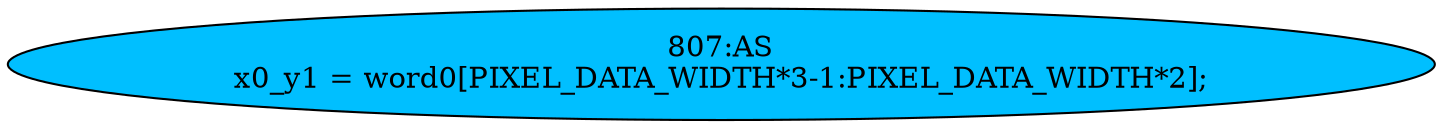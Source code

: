 strict digraph "" {
	node [label="\N"];
	"807:AS"	 [ast="<pyverilog.vparser.ast.Assign object at 0x7f90abda4110>",
		def_var="['x0_y1']",
		fillcolor=deepskyblue,
		label="807:AS
x0_y1 = word0[PIXEL_DATA_WIDTH*3-1:PIXEL_DATA_WIDTH*2];",
		statements="[]",
		style=filled,
		typ=Assign,
		use_var="['word0', 'PIXEL_DATA_WIDTH']"];
}
